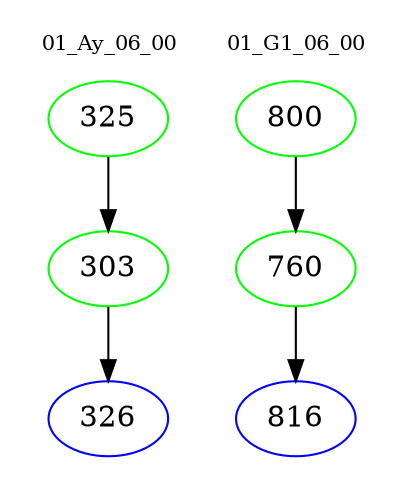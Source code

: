 digraph{
subgraph cluster_0 {
color = white
label = "01_Ay_06_00";
fontsize=10;
T0_325 [label="325", color="green"]
T0_325 -> T0_303 [color="black"]
T0_303 [label="303", color="green"]
T0_303 -> T0_326 [color="black"]
T0_326 [label="326", color="blue"]
}
subgraph cluster_1 {
color = white
label = "01_G1_06_00";
fontsize=10;
T1_800 [label="800", color="green"]
T1_800 -> T1_760 [color="black"]
T1_760 [label="760", color="green"]
T1_760 -> T1_816 [color="black"]
T1_816 [label="816", color="blue"]
}
}
